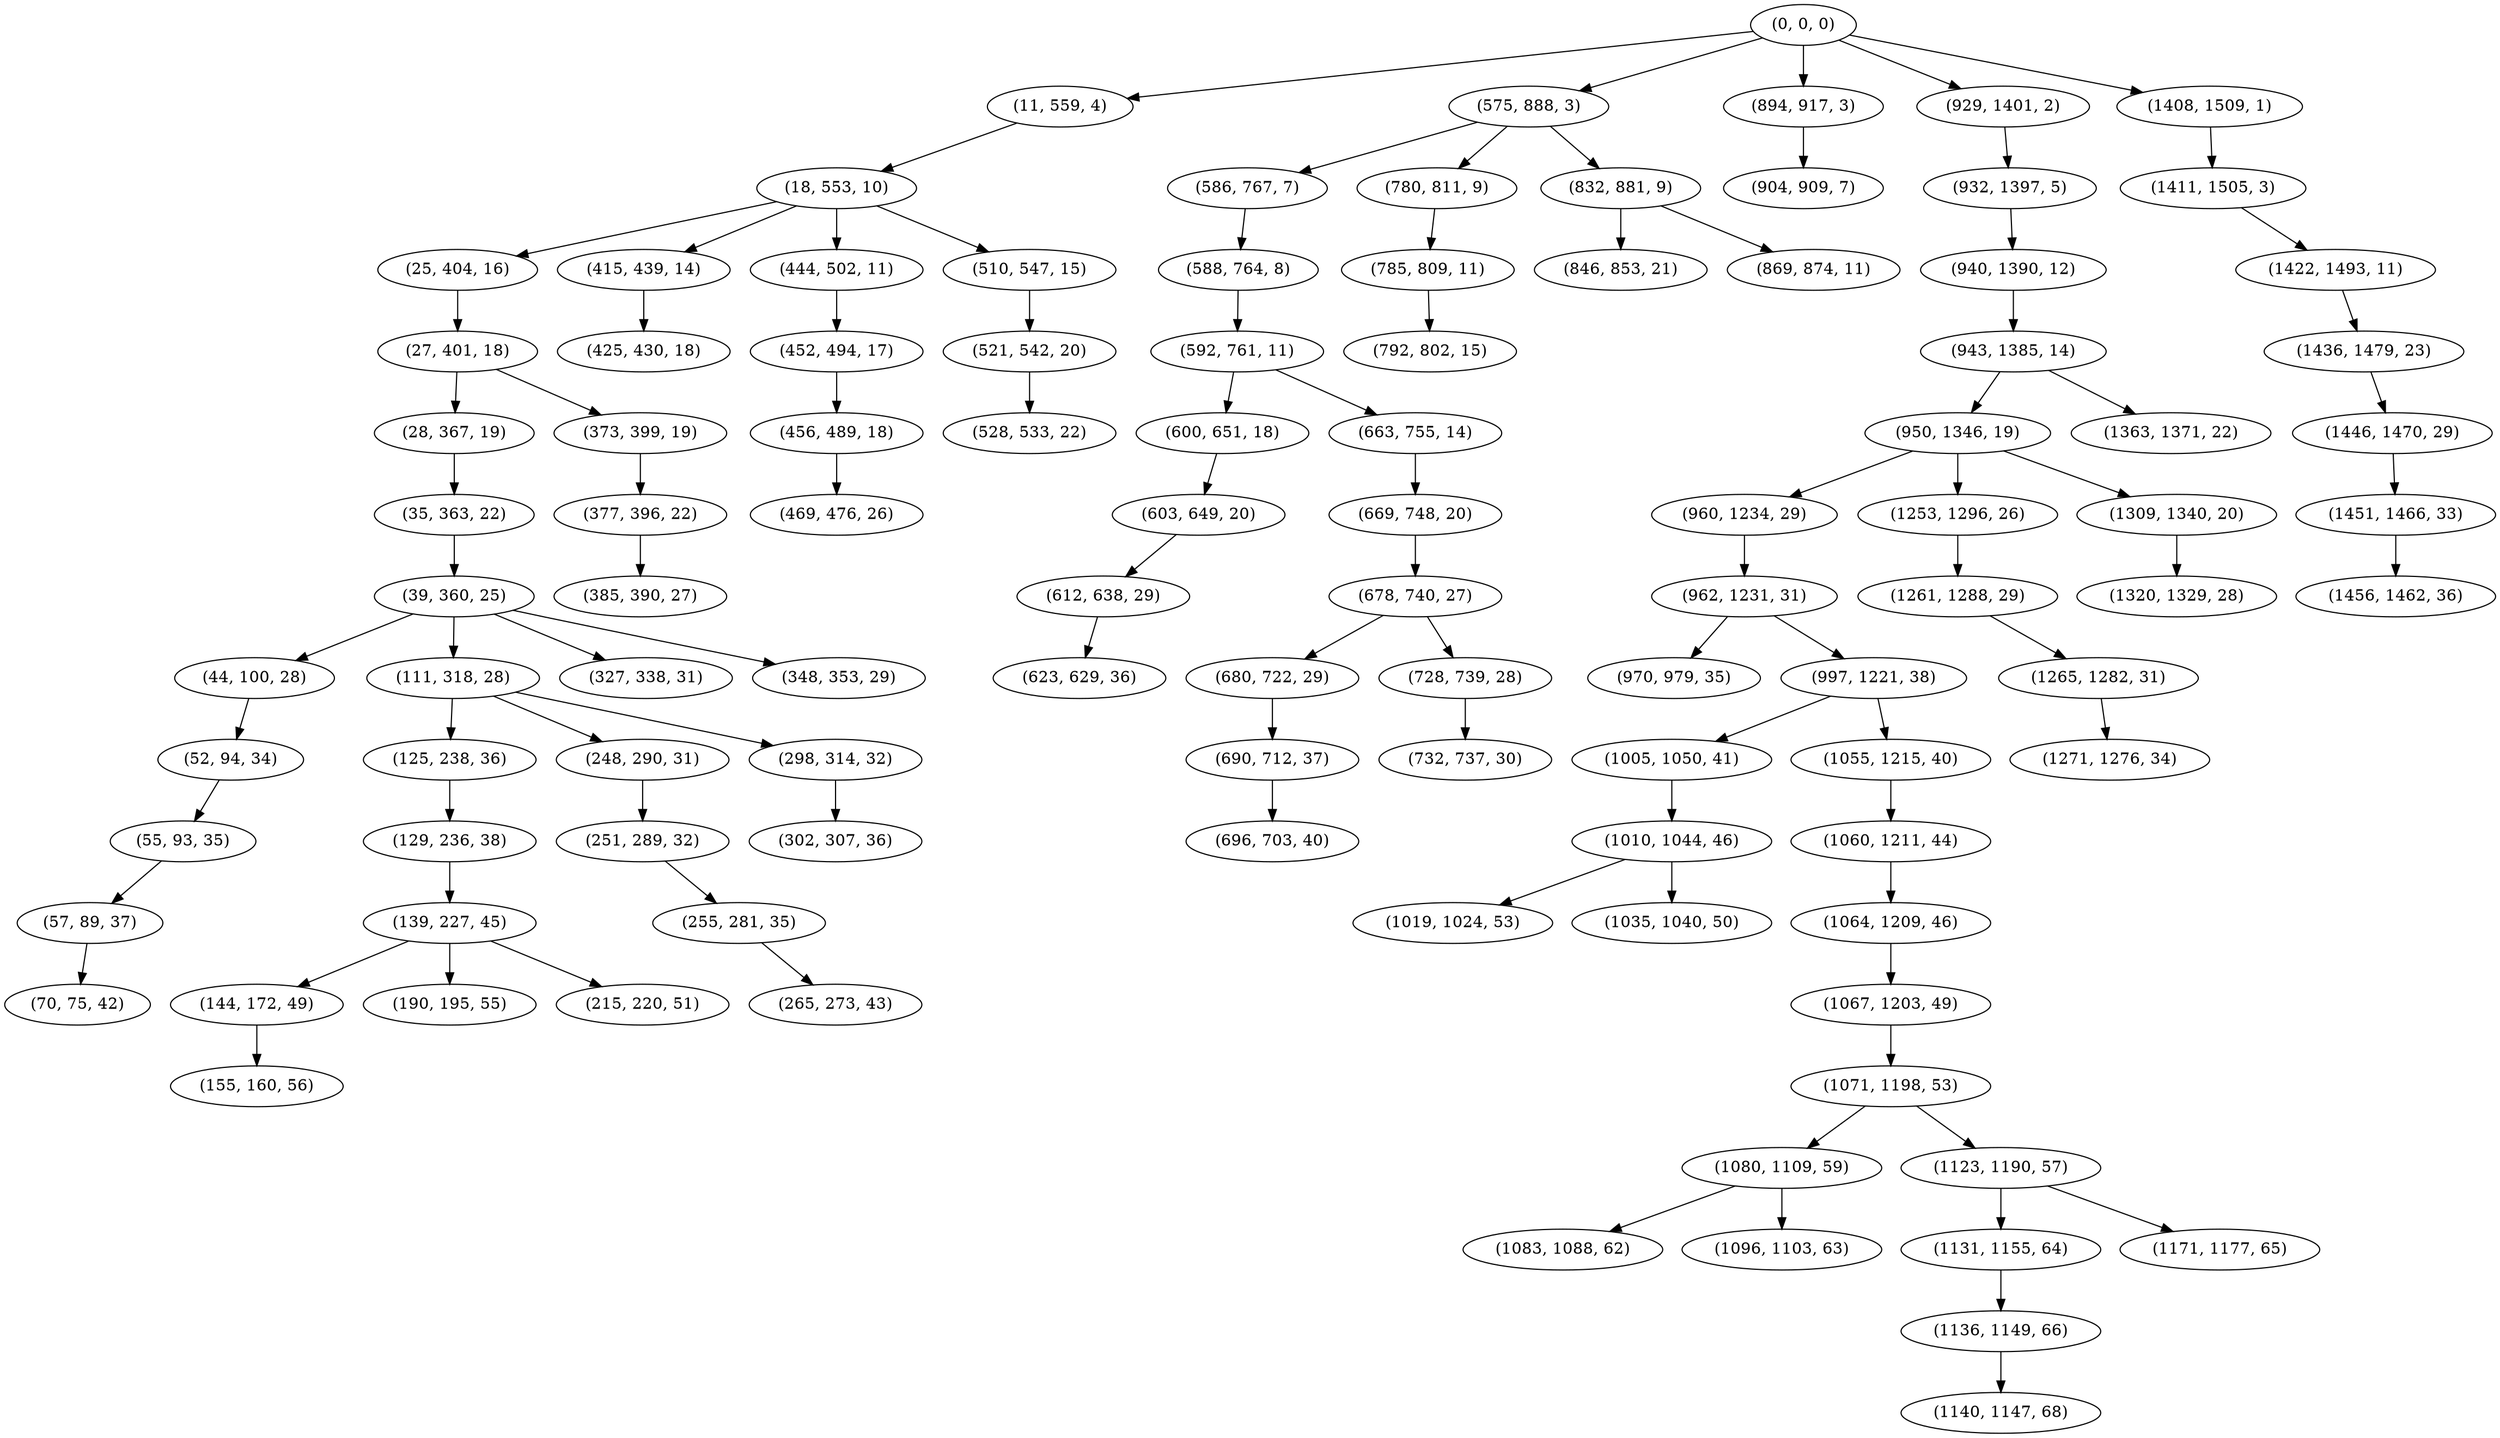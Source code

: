 digraph tree {
    "(0, 0, 0)";
    "(11, 559, 4)";
    "(18, 553, 10)";
    "(25, 404, 16)";
    "(27, 401, 18)";
    "(28, 367, 19)";
    "(35, 363, 22)";
    "(39, 360, 25)";
    "(44, 100, 28)";
    "(52, 94, 34)";
    "(55, 93, 35)";
    "(57, 89, 37)";
    "(70, 75, 42)";
    "(111, 318, 28)";
    "(125, 238, 36)";
    "(129, 236, 38)";
    "(139, 227, 45)";
    "(144, 172, 49)";
    "(155, 160, 56)";
    "(190, 195, 55)";
    "(215, 220, 51)";
    "(248, 290, 31)";
    "(251, 289, 32)";
    "(255, 281, 35)";
    "(265, 273, 43)";
    "(298, 314, 32)";
    "(302, 307, 36)";
    "(327, 338, 31)";
    "(348, 353, 29)";
    "(373, 399, 19)";
    "(377, 396, 22)";
    "(385, 390, 27)";
    "(415, 439, 14)";
    "(425, 430, 18)";
    "(444, 502, 11)";
    "(452, 494, 17)";
    "(456, 489, 18)";
    "(469, 476, 26)";
    "(510, 547, 15)";
    "(521, 542, 20)";
    "(528, 533, 22)";
    "(575, 888, 3)";
    "(586, 767, 7)";
    "(588, 764, 8)";
    "(592, 761, 11)";
    "(600, 651, 18)";
    "(603, 649, 20)";
    "(612, 638, 29)";
    "(623, 629, 36)";
    "(663, 755, 14)";
    "(669, 748, 20)";
    "(678, 740, 27)";
    "(680, 722, 29)";
    "(690, 712, 37)";
    "(696, 703, 40)";
    "(728, 739, 28)";
    "(732, 737, 30)";
    "(780, 811, 9)";
    "(785, 809, 11)";
    "(792, 802, 15)";
    "(832, 881, 9)";
    "(846, 853, 21)";
    "(869, 874, 11)";
    "(894, 917, 3)";
    "(904, 909, 7)";
    "(929, 1401, 2)";
    "(932, 1397, 5)";
    "(940, 1390, 12)";
    "(943, 1385, 14)";
    "(950, 1346, 19)";
    "(960, 1234, 29)";
    "(962, 1231, 31)";
    "(970, 979, 35)";
    "(997, 1221, 38)";
    "(1005, 1050, 41)";
    "(1010, 1044, 46)";
    "(1019, 1024, 53)";
    "(1035, 1040, 50)";
    "(1055, 1215, 40)";
    "(1060, 1211, 44)";
    "(1064, 1209, 46)";
    "(1067, 1203, 49)";
    "(1071, 1198, 53)";
    "(1080, 1109, 59)";
    "(1083, 1088, 62)";
    "(1096, 1103, 63)";
    "(1123, 1190, 57)";
    "(1131, 1155, 64)";
    "(1136, 1149, 66)";
    "(1140, 1147, 68)";
    "(1171, 1177, 65)";
    "(1253, 1296, 26)";
    "(1261, 1288, 29)";
    "(1265, 1282, 31)";
    "(1271, 1276, 34)";
    "(1309, 1340, 20)";
    "(1320, 1329, 28)";
    "(1363, 1371, 22)";
    "(1408, 1509, 1)";
    "(1411, 1505, 3)";
    "(1422, 1493, 11)";
    "(1436, 1479, 23)";
    "(1446, 1470, 29)";
    "(1451, 1466, 33)";
    "(1456, 1462, 36)";
    "(0, 0, 0)" -> "(11, 559, 4)";
    "(0, 0, 0)" -> "(575, 888, 3)";
    "(0, 0, 0)" -> "(894, 917, 3)";
    "(0, 0, 0)" -> "(929, 1401, 2)";
    "(0, 0, 0)" -> "(1408, 1509, 1)";
    "(11, 559, 4)" -> "(18, 553, 10)";
    "(18, 553, 10)" -> "(25, 404, 16)";
    "(18, 553, 10)" -> "(415, 439, 14)";
    "(18, 553, 10)" -> "(444, 502, 11)";
    "(18, 553, 10)" -> "(510, 547, 15)";
    "(25, 404, 16)" -> "(27, 401, 18)";
    "(27, 401, 18)" -> "(28, 367, 19)";
    "(27, 401, 18)" -> "(373, 399, 19)";
    "(28, 367, 19)" -> "(35, 363, 22)";
    "(35, 363, 22)" -> "(39, 360, 25)";
    "(39, 360, 25)" -> "(44, 100, 28)";
    "(39, 360, 25)" -> "(111, 318, 28)";
    "(39, 360, 25)" -> "(327, 338, 31)";
    "(39, 360, 25)" -> "(348, 353, 29)";
    "(44, 100, 28)" -> "(52, 94, 34)";
    "(52, 94, 34)" -> "(55, 93, 35)";
    "(55, 93, 35)" -> "(57, 89, 37)";
    "(57, 89, 37)" -> "(70, 75, 42)";
    "(111, 318, 28)" -> "(125, 238, 36)";
    "(111, 318, 28)" -> "(248, 290, 31)";
    "(111, 318, 28)" -> "(298, 314, 32)";
    "(125, 238, 36)" -> "(129, 236, 38)";
    "(129, 236, 38)" -> "(139, 227, 45)";
    "(139, 227, 45)" -> "(144, 172, 49)";
    "(139, 227, 45)" -> "(190, 195, 55)";
    "(139, 227, 45)" -> "(215, 220, 51)";
    "(144, 172, 49)" -> "(155, 160, 56)";
    "(248, 290, 31)" -> "(251, 289, 32)";
    "(251, 289, 32)" -> "(255, 281, 35)";
    "(255, 281, 35)" -> "(265, 273, 43)";
    "(298, 314, 32)" -> "(302, 307, 36)";
    "(373, 399, 19)" -> "(377, 396, 22)";
    "(377, 396, 22)" -> "(385, 390, 27)";
    "(415, 439, 14)" -> "(425, 430, 18)";
    "(444, 502, 11)" -> "(452, 494, 17)";
    "(452, 494, 17)" -> "(456, 489, 18)";
    "(456, 489, 18)" -> "(469, 476, 26)";
    "(510, 547, 15)" -> "(521, 542, 20)";
    "(521, 542, 20)" -> "(528, 533, 22)";
    "(575, 888, 3)" -> "(586, 767, 7)";
    "(575, 888, 3)" -> "(780, 811, 9)";
    "(575, 888, 3)" -> "(832, 881, 9)";
    "(586, 767, 7)" -> "(588, 764, 8)";
    "(588, 764, 8)" -> "(592, 761, 11)";
    "(592, 761, 11)" -> "(600, 651, 18)";
    "(592, 761, 11)" -> "(663, 755, 14)";
    "(600, 651, 18)" -> "(603, 649, 20)";
    "(603, 649, 20)" -> "(612, 638, 29)";
    "(612, 638, 29)" -> "(623, 629, 36)";
    "(663, 755, 14)" -> "(669, 748, 20)";
    "(669, 748, 20)" -> "(678, 740, 27)";
    "(678, 740, 27)" -> "(680, 722, 29)";
    "(678, 740, 27)" -> "(728, 739, 28)";
    "(680, 722, 29)" -> "(690, 712, 37)";
    "(690, 712, 37)" -> "(696, 703, 40)";
    "(728, 739, 28)" -> "(732, 737, 30)";
    "(780, 811, 9)" -> "(785, 809, 11)";
    "(785, 809, 11)" -> "(792, 802, 15)";
    "(832, 881, 9)" -> "(846, 853, 21)";
    "(832, 881, 9)" -> "(869, 874, 11)";
    "(894, 917, 3)" -> "(904, 909, 7)";
    "(929, 1401, 2)" -> "(932, 1397, 5)";
    "(932, 1397, 5)" -> "(940, 1390, 12)";
    "(940, 1390, 12)" -> "(943, 1385, 14)";
    "(943, 1385, 14)" -> "(950, 1346, 19)";
    "(943, 1385, 14)" -> "(1363, 1371, 22)";
    "(950, 1346, 19)" -> "(960, 1234, 29)";
    "(950, 1346, 19)" -> "(1253, 1296, 26)";
    "(950, 1346, 19)" -> "(1309, 1340, 20)";
    "(960, 1234, 29)" -> "(962, 1231, 31)";
    "(962, 1231, 31)" -> "(970, 979, 35)";
    "(962, 1231, 31)" -> "(997, 1221, 38)";
    "(997, 1221, 38)" -> "(1005, 1050, 41)";
    "(997, 1221, 38)" -> "(1055, 1215, 40)";
    "(1005, 1050, 41)" -> "(1010, 1044, 46)";
    "(1010, 1044, 46)" -> "(1019, 1024, 53)";
    "(1010, 1044, 46)" -> "(1035, 1040, 50)";
    "(1055, 1215, 40)" -> "(1060, 1211, 44)";
    "(1060, 1211, 44)" -> "(1064, 1209, 46)";
    "(1064, 1209, 46)" -> "(1067, 1203, 49)";
    "(1067, 1203, 49)" -> "(1071, 1198, 53)";
    "(1071, 1198, 53)" -> "(1080, 1109, 59)";
    "(1071, 1198, 53)" -> "(1123, 1190, 57)";
    "(1080, 1109, 59)" -> "(1083, 1088, 62)";
    "(1080, 1109, 59)" -> "(1096, 1103, 63)";
    "(1123, 1190, 57)" -> "(1131, 1155, 64)";
    "(1123, 1190, 57)" -> "(1171, 1177, 65)";
    "(1131, 1155, 64)" -> "(1136, 1149, 66)";
    "(1136, 1149, 66)" -> "(1140, 1147, 68)";
    "(1253, 1296, 26)" -> "(1261, 1288, 29)";
    "(1261, 1288, 29)" -> "(1265, 1282, 31)";
    "(1265, 1282, 31)" -> "(1271, 1276, 34)";
    "(1309, 1340, 20)" -> "(1320, 1329, 28)";
    "(1408, 1509, 1)" -> "(1411, 1505, 3)";
    "(1411, 1505, 3)" -> "(1422, 1493, 11)";
    "(1422, 1493, 11)" -> "(1436, 1479, 23)";
    "(1436, 1479, 23)" -> "(1446, 1470, 29)";
    "(1446, 1470, 29)" -> "(1451, 1466, 33)";
    "(1451, 1466, 33)" -> "(1456, 1462, 36)";
}
